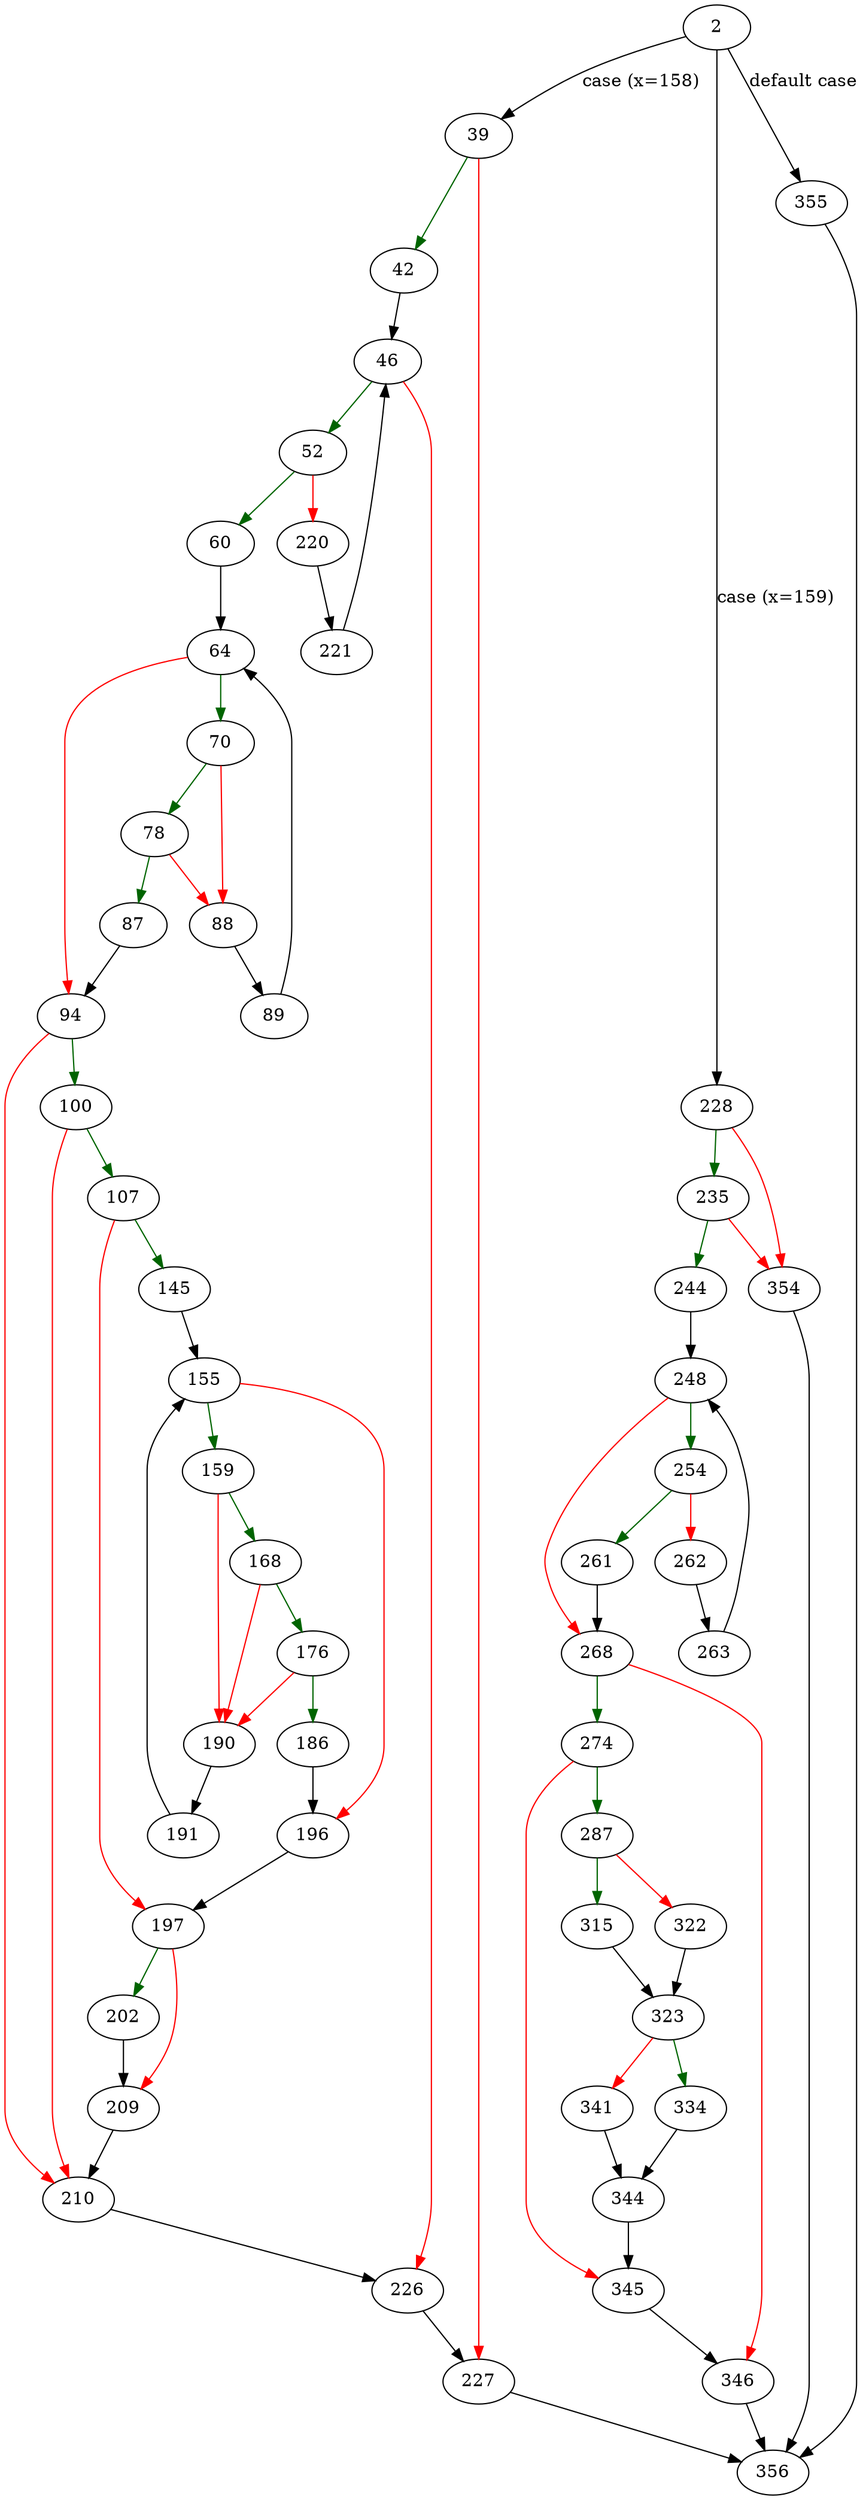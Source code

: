 strict digraph "analyzeAggregate" {
	// Node definitions.
	2 [entry=true];
	39;
	228;
	355;
	42;
	227;
	46;
	52;
	226;
	60;
	220;
	64;
	70;
	94;
	78;
	88;
	87;
	89;
	100;
	210;
	107;
	145;
	197;
	155;
	159;
	196;
	168;
	190;
	176;
	186;
	191;
	202;
	209;
	221;
	356;
	235;
	354;
	244;
	248;
	254;
	268;
	261;
	262;
	263;
	274;
	346;
	287;
	345;
	315;
	322;
	323;
	334;
	341;
	344;

	// Edge definitions.
	2 -> 39 [
		cond="case (x=158)"
		label="case (x=158)"
	];
	2 -> 228 [
		cond="case (x=159)"
		label="case (x=159)"
	];
	2 -> 355 [
		cond="default case"
		label="default case"
	];
	39 -> 42 [
		color=darkgreen
		cond=true
	];
	39 -> 227 [
		color=red
		cond=false
	];
	228 -> 235 [
		color=darkgreen
		cond=true
	];
	228 -> 354 [
		color=red
		cond=false
	];
	355 -> 356;
	42 -> 46;
	227 -> 356;
	46 -> 52 [
		color=darkgreen
		cond=true
	];
	46 -> 226 [
		color=red
		cond=false
	];
	52 -> 60 [
		color=darkgreen
		cond=true
	];
	52 -> 220 [
		color=red
		cond=false
	];
	226 -> 227;
	60 -> 64;
	220 -> 221;
	64 -> 70 [
		color=darkgreen
		cond=true
	];
	64 -> 94 [
		color=red
		cond=false
	];
	70 -> 78 [
		color=darkgreen
		cond=true
	];
	70 -> 88 [
		color=red
		cond=false
	];
	94 -> 100 [
		color=darkgreen
		cond=true
	];
	94 -> 210 [
		color=red
		cond=false
	];
	78 -> 88 [
		color=red
		cond=false
	];
	78 -> 87 [
		color=darkgreen
		cond=true
	];
	88 -> 89;
	87 -> 94;
	89 -> 64;
	100 -> 210 [
		color=red
		cond=false
	];
	100 -> 107 [
		color=darkgreen
		cond=true
	];
	210 -> 226;
	107 -> 145 [
		color=darkgreen
		cond=true
	];
	107 -> 197 [
		color=red
		cond=false
	];
	145 -> 155;
	197 -> 202 [
		color=darkgreen
		cond=true
	];
	197 -> 209 [
		color=red
		cond=false
	];
	155 -> 159 [
		color=darkgreen
		cond=true
	];
	155 -> 196 [
		color=red
		cond=false
	];
	159 -> 168 [
		color=darkgreen
		cond=true
	];
	159 -> 190 [
		color=red
		cond=false
	];
	196 -> 197;
	168 -> 190 [
		color=red
		cond=false
	];
	168 -> 176 [
		color=darkgreen
		cond=true
	];
	190 -> 191;
	176 -> 190 [
		color=red
		cond=false
	];
	176 -> 186 [
		color=darkgreen
		cond=true
	];
	186 -> 196;
	191 -> 155;
	202 -> 209;
	209 -> 210;
	221 -> 46;
	235 -> 354 [
		color=red
		cond=false
	];
	235 -> 244 [
		color=darkgreen
		cond=true
	];
	354 -> 356;
	244 -> 248;
	248 -> 254 [
		color=darkgreen
		cond=true
	];
	248 -> 268 [
		color=red
		cond=false
	];
	254 -> 261 [
		color=darkgreen
		cond=true
	];
	254 -> 262 [
		color=red
		cond=false
	];
	268 -> 274 [
		color=darkgreen
		cond=true
	];
	268 -> 346 [
		color=red
		cond=false
	];
	261 -> 268;
	262 -> 263;
	263 -> 248;
	274 -> 287 [
		color=darkgreen
		cond=true
	];
	274 -> 345 [
		color=red
		cond=false
	];
	346 -> 356;
	287 -> 315 [
		color=darkgreen
		cond=true
	];
	287 -> 322 [
		color=red
		cond=false
	];
	345 -> 346;
	315 -> 323;
	322 -> 323;
	323 -> 334 [
		color=darkgreen
		cond=true
	];
	323 -> 341 [
		color=red
		cond=false
	];
	334 -> 344;
	341 -> 344;
	344 -> 345;
}